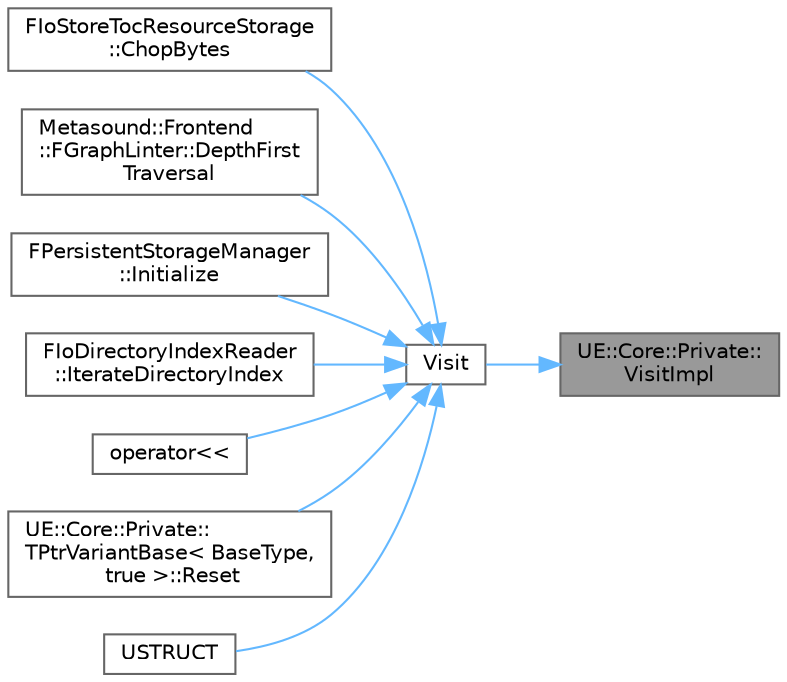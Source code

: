 digraph "UE::Core::Private::VisitImpl"
{
 // INTERACTIVE_SVG=YES
 // LATEX_PDF_SIZE
  bgcolor="transparent";
  edge [fontname=Helvetica,fontsize=10,labelfontname=Helvetica,labelfontsize=10];
  node [fontname=Helvetica,fontsize=10,shape=box,height=0.2,width=0.4];
  rankdir="RL";
  Node1 [id="Node000001",label="UE::Core::Private::\lVisitImpl",height=0.2,width=0.4,color="gray40", fillcolor="grey60", style="filled", fontcolor="black",tooltip="Implementation detail for Visit(Callable, Variants...)."];
  Node1 -> Node2 [id="edge1_Node000001_Node000002",dir="back",color="steelblue1",style="solid",tooltip=" "];
  Node2 [id="Node000002",label="Visit",height=0.2,width=0.4,color="grey40", fillcolor="white", style="filled",URL="$d2/d16/TVariant_8h.html#a243a989a9dd34d525f29d877fd9ae64f",tooltip="Apply a visitor function to the list of variants."];
  Node2 -> Node3 [id="edge2_Node000002_Node000003",dir="back",color="steelblue1",style="solid",tooltip=" "];
  Node3 [id="Node000003",label="FIoStoreTocResourceStorage\l::ChopBytes",height=0.2,width=0.4,color="grey40", fillcolor="white", style="filled",URL="$d1/d5c/structFIoStoreTocResourceStorage.html#aefddc613d10b79c75782fa6d8f298cfd",tooltip=" "];
  Node2 -> Node4 [id="edge3_Node000002_Node000004",dir="back",color="steelblue1",style="solid",tooltip=" "];
  Node4 [id="Node000004",label="Metasound::Frontend\l::FGraphLinter::DepthFirst\lTraversal",height=0.2,width=0.4,color="grey40", fillcolor="white", style="filled",URL="$dc/d94/classMetasound_1_1Frontend_1_1FGraphLinter.html#abf8305cc52013ea819bc45fedb2d49cd",tooltip="Visits nodes using depth first traversals."];
  Node2 -> Node5 [id="edge4_Node000002_Node000005",dir="back",color="steelblue1",style="solid",tooltip=" "];
  Node5 [id="Node000005",label="FPersistentStorageManager\l::Initialize",height=0.2,width=0.4,color="grey40", fillcolor="white", style="filled",URL="$d5/ddb/classFPersistentStorageManager.html#a94fd1db5a0347546ed8148e12427c7d4",tooltip=" "];
  Node2 -> Node6 [id="edge5_Node000002_Node000006",dir="back",color="steelblue1",style="solid",tooltip=" "];
  Node6 [id="Node000006",label="FIoDirectoryIndexReader\l::IterateDirectoryIndex",height=0.2,width=0.4,color="grey40", fillcolor="white", style="filled",URL="$d2/da1/classFIoDirectoryIndexReader.html#afe354217ef4015b541224bfda94fd746",tooltip=" "];
  Node2 -> Node7 [id="edge6_Node000002_Node000007",dir="back",color="steelblue1",style="solid",tooltip=" "];
  Node7 [id="Node000007",label="operator\<\<",height=0.2,width=0.4,color="grey40", fillcolor="white", style="filled",URL="$d2/d16/TVariant_8h.html#a0c09561de60fa8947569e3343a58e43d",tooltip="Serialization function for TVariants."];
  Node2 -> Node8 [id="edge7_Node000002_Node000008",dir="back",color="steelblue1",style="solid",tooltip=" "];
  Node8 [id="Node000008",label="UE::Core::Private::\lTPtrVariantBase\< BaseType,\l true \>::Reset",height=0.2,width=0.4,color="grey40", fillcolor="white", style="filled",URL="$df/dbd/structUE_1_1Core_1_1Private_1_1TPtrVariantBase.html#aebe0a33e0a571e197f8c84ffee8e4a05",tooltip=" "];
  Node2 -> Node9 [id="edge8_Node000002_Node000009",dir="back",color="steelblue1",style="solid",tooltip=" "];
  Node9 [id="Node000009",label="USTRUCT",height=0.2,width=0.4,color="grey40", fillcolor="white", style="filled",URL="$d6/dc6/StructUtils_2InstancedStruct_8h.html#adcb2836d5087af74eeea9038a8366299",tooltip="FInstancedStruct works similarly as instanced UObject* property but is USTRUCTs."];
}
